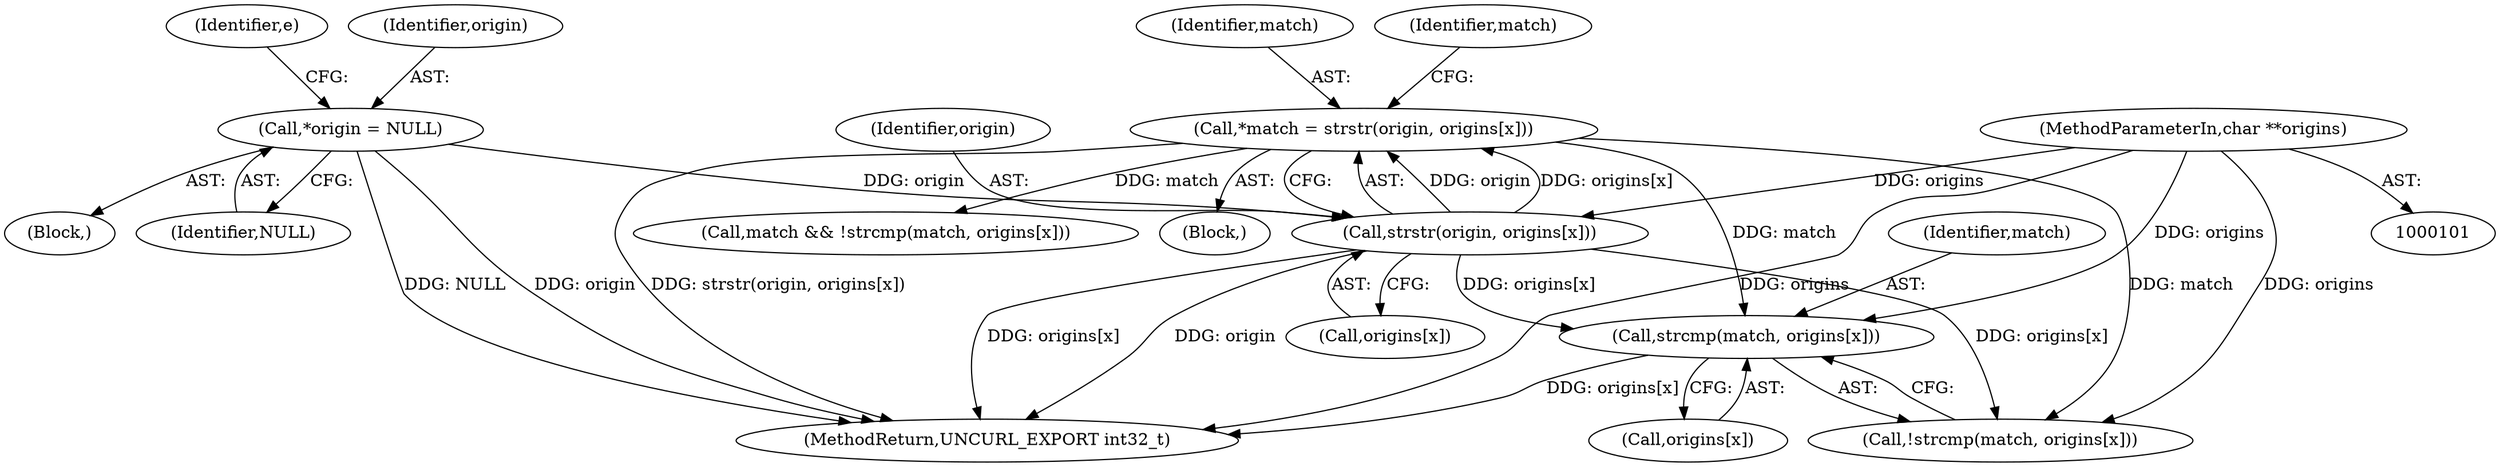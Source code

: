 digraph "0_uncurl_448cd13e7b18c83855d706c564341ddd1e38e769@API" {
"1000169" [label="(Call,strcmp(match, origins[x]))"];
"1000158" [label="(Call,*match = strstr(origin, origins[x]))"];
"1000160" [label="(Call,strstr(origin, origins[x]))"];
"1000126" [label="(Call,*origin = NULL)"];
"1000103" [label="(MethodParameterIn,char **origins)"];
"1000166" [label="(Call,match && !strcmp(match, origins[x]))"];
"1000105" [label="(Block,)"];
"1000171" [label="(Call,origins[x])"];
"1000130" [label="(Identifier,e)"];
"1000160" [label="(Call,strstr(origin, origins[x]))"];
"1000161" [label="(Identifier,origin)"];
"1000156" [label="(Block,)"];
"1000232" [label="(MethodReturn,UNCURL_EXPORT int32_t)"];
"1000128" [label="(Identifier,NULL)"];
"1000127" [label="(Identifier,origin)"];
"1000158" [label="(Call,*match = strstr(origin, origins[x]))"];
"1000169" [label="(Call,strcmp(match, origins[x]))"];
"1000168" [label="(Call,!strcmp(match, origins[x]))"];
"1000159" [label="(Identifier,match)"];
"1000167" [label="(Identifier,match)"];
"1000162" [label="(Call,origins[x])"];
"1000170" [label="(Identifier,match)"];
"1000103" [label="(MethodParameterIn,char **origins)"];
"1000126" [label="(Call,*origin = NULL)"];
"1000169" -> "1000168"  [label="AST: "];
"1000169" -> "1000171"  [label="CFG: "];
"1000170" -> "1000169"  [label="AST: "];
"1000171" -> "1000169"  [label="AST: "];
"1000168" -> "1000169"  [label="CFG: "];
"1000169" -> "1000232"  [label="DDG: origins[x]"];
"1000158" -> "1000169"  [label="DDG: match"];
"1000160" -> "1000169"  [label="DDG: origins[x]"];
"1000103" -> "1000169"  [label="DDG: origins"];
"1000158" -> "1000156"  [label="AST: "];
"1000158" -> "1000160"  [label="CFG: "];
"1000159" -> "1000158"  [label="AST: "];
"1000160" -> "1000158"  [label="AST: "];
"1000167" -> "1000158"  [label="CFG: "];
"1000158" -> "1000232"  [label="DDG: strstr(origin, origins[x])"];
"1000160" -> "1000158"  [label="DDG: origin"];
"1000160" -> "1000158"  [label="DDG: origins[x]"];
"1000158" -> "1000166"  [label="DDG: match"];
"1000158" -> "1000168"  [label="DDG: match"];
"1000160" -> "1000162"  [label="CFG: "];
"1000161" -> "1000160"  [label="AST: "];
"1000162" -> "1000160"  [label="AST: "];
"1000160" -> "1000232"  [label="DDG: origin"];
"1000160" -> "1000232"  [label="DDG: origins[x]"];
"1000126" -> "1000160"  [label="DDG: origin"];
"1000103" -> "1000160"  [label="DDG: origins"];
"1000160" -> "1000168"  [label="DDG: origins[x]"];
"1000126" -> "1000105"  [label="AST: "];
"1000126" -> "1000128"  [label="CFG: "];
"1000127" -> "1000126"  [label="AST: "];
"1000128" -> "1000126"  [label="AST: "];
"1000130" -> "1000126"  [label="CFG: "];
"1000126" -> "1000232"  [label="DDG: origin"];
"1000126" -> "1000232"  [label="DDG: NULL"];
"1000103" -> "1000101"  [label="AST: "];
"1000103" -> "1000232"  [label="DDG: origins"];
"1000103" -> "1000168"  [label="DDG: origins"];
}
